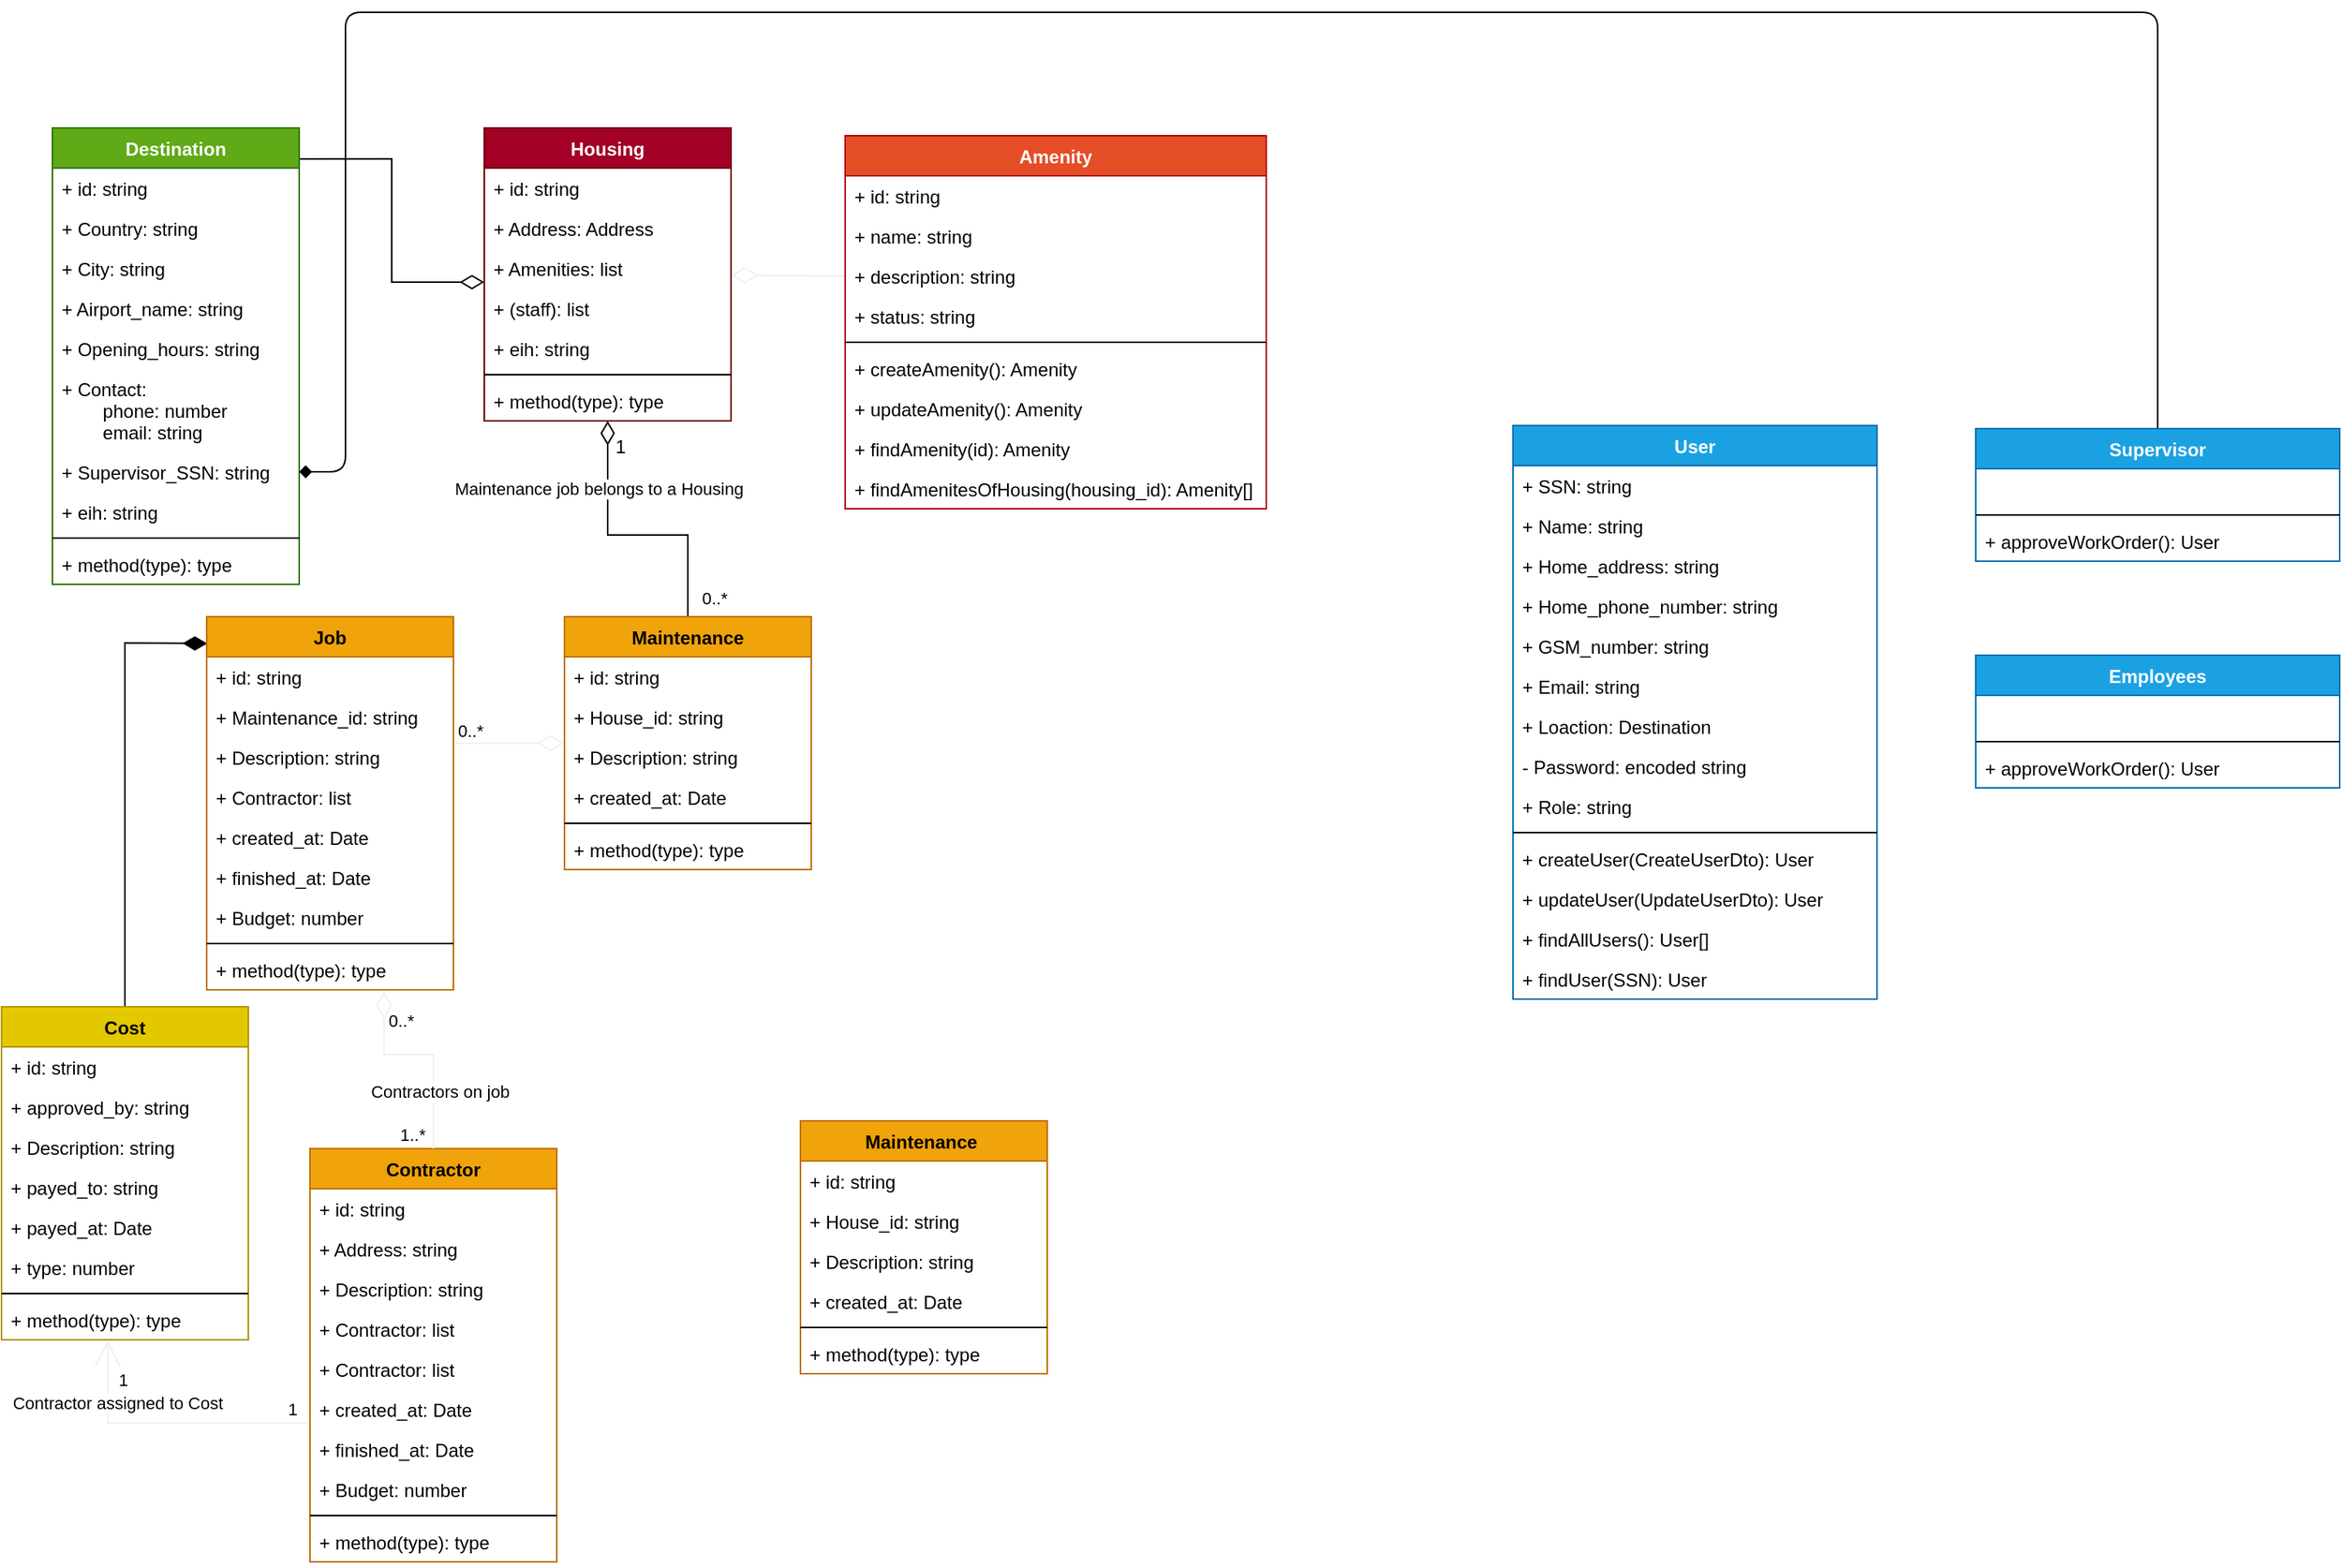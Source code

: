 <mxfile>
    <diagram id="9KU0bBCEW-RaKqwevqUj" name="Page-1">
        <mxGraphModel dx="543" dy="1489" grid="0" gridSize="10" guides="1" tooltips="1" connect="1" arrows="1" fold="1" page="1" pageScale="1" pageWidth="850" pageHeight="1100" math="0" shadow="0">
            <root>
                <mxCell id="0"/>
                <mxCell id="1" parent="0"/>
                <mxCell id="xqXcfZDND8LfCUrQlwkF-1" value="User" style="swimlane;fontStyle=1;align=center;verticalAlign=top;childLayout=stackLayout;horizontal=1;startSize=26;horizontalStack=0;resizeParent=1;resizeParentMax=0;resizeLast=0;collapsible=1;marginBottom=0;fillColor=#1ba1e2;strokeColor=#006EAF;fontColor=#ffffff;" parent="1" vertex="1">
                    <mxGeometry x="1007" y="268" width="236" height="372" as="geometry"/>
                </mxCell>
                <mxCell id="xqXcfZDND8LfCUrQlwkF-2" value="+ SSN: string" style="text;strokeColor=none;fillColor=none;align=left;verticalAlign=top;spacingLeft=4;spacingRight=4;overflow=hidden;rotatable=0;points=[[0,0.5],[1,0.5]];portConstraint=eastwest;" parent="xqXcfZDND8LfCUrQlwkF-1" vertex="1">
                    <mxGeometry y="26" width="236" height="26" as="geometry"/>
                </mxCell>
                <mxCell id="xqXcfZDND8LfCUrQlwkF-5" value="+ Name: string" style="text;strokeColor=none;fillColor=none;align=left;verticalAlign=top;spacingLeft=4;spacingRight=4;overflow=hidden;rotatable=0;points=[[0,0.5],[1,0.5]];portConstraint=eastwest;" parent="xqXcfZDND8LfCUrQlwkF-1" vertex="1">
                    <mxGeometry y="52" width="236" height="26" as="geometry"/>
                </mxCell>
                <mxCell id="61" value="+ Home_address: string" style="text;strokeColor=none;fillColor=none;align=left;verticalAlign=top;spacingLeft=4;spacingRight=4;overflow=hidden;rotatable=0;points=[[0,0.5],[1,0.5]];portConstraint=eastwest;" vertex="1" parent="xqXcfZDND8LfCUrQlwkF-1">
                    <mxGeometry y="78" width="236" height="26" as="geometry"/>
                </mxCell>
                <mxCell id="63" value="+ Home_phone_number: string" style="text;strokeColor=none;fillColor=none;align=left;verticalAlign=top;spacingLeft=4;spacingRight=4;overflow=hidden;rotatable=0;points=[[0,0.5],[1,0.5]];portConstraint=eastwest;" vertex="1" parent="xqXcfZDND8LfCUrQlwkF-1">
                    <mxGeometry y="104" width="236" height="26" as="geometry"/>
                </mxCell>
                <mxCell id="64" value="+ GSM_number: string" style="text;strokeColor=none;fillColor=none;align=left;verticalAlign=top;spacingLeft=4;spacingRight=4;overflow=hidden;rotatable=0;points=[[0,0.5],[1,0.5]];portConstraint=eastwest;" vertex="1" parent="xqXcfZDND8LfCUrQlwkF-1">
                    <mxGeometry y="130" width="236" height="26" as="geometry"/>
                </mxCell>
                <mxCell id="65" value="+ Email: string" style="text;strokeColor=none;fillColor=none;align=left;verticalAlign=top;spacingLeft=4;spacingRight=4;overflow=hidden;rotatable=0;points=[[0,0.5],[1,0.5]];portConstraint=eastwest;" vertex="1" parent="xqXcfZDND8LfCUrQlwkF-1">
                    <mxGeometry y="156" width="236" height="26" as="geometry"/>
                </mxCell>
                <mxCell id="66" value="+ Loaction: Destination" style="text;strokeColor=none;fillColor=none;align=left;verticalAlign=top;spacingLeft=4;spacingRight=4;overflow=hidden;rotatable=0;points=[[0,0.5],[1,0.5]];portConstraint=eastwest;" vertex="1" parent="xqXcfZDND8LfCUrQlwkF-1">
                    <mxGeometry y="182" width="236" height="26" as="geometry"/>
                </mxCell>
                <mxCell id="xqXcfZDND8LfCUrQlwkF-6" value="- Password: encoded string" style="text;strokeColor=none;fillColor=none;align=left;verticalAlign=top;spacingLeft=4;spacingRight=4;overflow=hidden;rotatable=0;points=[[0,0.5],[1,0.5]];portConstraint=eastwest;" parent="xqXcfZDND8LfCUrQlwkF-1" vertex="1">
                    <mxGeometry y="208" width="236" height="26" as="geometry"/>
                </mxCell>
                <mxCell id="xqXcfZDND8LfCUrQlwkF-7" value="+ Role: string" style="text;strokeColor=none;fillColor=none;align=left;verticalAlign=top;spacingLeft=4;spacingRight=4;overflow=hidden;rotatable=0;points=[[0,0.5],[1,0.5]];portConstraint=eastwest;" parent="xqXcfZDND8LfCUrQlwkF-1" vertex="1">
                    <mxGeometry y="234" width="236" height="26" as="geometry"/>
                </mxCell>
                <mxCell id="xqXcfZDND8LfCUrQlwkF-3" value="" style="line;strokeWidth=1;fillColor=none;align=left;verticalAlign=middle;spacingTop=-1;spacingLeft=3;spacingRight=3;rotatable=0;labelPosition=right;points=[];portConstraint=eastwest;" parent="xqXcfZDND8LfCUrQlwkF-1" vertex="1">
                    <mxGeometry y="260" width="236" height="8" as="geometry"/>
                </mxCell>
                <mxCell id="xqXcfZDND8LfCUrQlwkF-4" value="+ createUser(CreateUserDto): User" style="text;strokeColor=none;fillColor=none;align=left;verticalAlign=top;spacingLeft=4;spacingRight=4;overflow=hidden;rotatable=0;points=[[0,0.5],[1,0.5]];portConstraint=eastwest;" parent="xqXcfZDND8LfCUrQlwkF-1" vertex="1">
                    <mxGeometry y="268" width="236" height="26" as="geometry"/>
                </mxCell>
                <mxCell id="28" value="+ updateUser(UpdateUserDto): User" style="text;strokeColor=none;fillColor=none;align=left;verticalAlign=top;spacingLeft=4;spacingRight=4;overflow=hidden;rotatable=0;points=[[0,0.5],[1,0.5]];portConstraint=eastwest;" vertex="1" parent="xqXcfZDND8LfCUrQlwkF-1">
                    <mxGeometry y="294" width="236" height="26" as="geometry"/>
                </mxCell>
                <mxCell id="29" value="+ findAllUsers(): User[]" style="text;strokeColor=none;fillColor=none;align=left;verticalAlign=top;spacingLeft=4;spacingRight=4;overflow=hidden;rotatable=0;points=[[0,0.5],[1,0.5]];portConstraint=eastwest;" vertex="1" parent="xqXcfZDND8LfCUrQlwkF-1">
                    <mxGeometry y="320" width="236" height="26" as="geometry"/>
                </mxCell>
                <mxCell id="30" value="+ findUser(SSN): User" style="text;strokeColor=none;fillColor=none;align=left;verticalAlign=top;spacingLeft=4;spacingRight=4;overflow=hidden;rotatable=0;points=[[0,0.5],[1,0.5]];portConstraint=eastwest;" vertex="1" parent="xqXcfZDND8LfCUrQlwkF-1">
                    <mxGeometry y="346" width="236" height="26" as="geometry"/>
                </mxCell>
                <mxCell id="12" style="edgeStyle=none;html=1;entryX=0.5;entryY=0;entryDx=0;entryDy=0;startArrow=diamondThin;startFill=0;endArrow=none;endFill=0;endSize=14;startSize=13;rounded=0;" edge="1" parent="1" source="xqXcfZDND8LfCUrQlwkF-8" target="xqXcfZDND8LfCUrQlwkF-35">
                    <mxGeometry relative="1" as="geometry">
                        <Array as="points">
                            <mxPoint x="420" y="339"/>
                            <mxPoint x="472" y="339"/>
                        </Array>
                    </mxGeometry>
                </mxCell>
                <mxCell id="79" style="edgeStyle=none;rounded=0;jumpStyle=line;html=1;entryX=0;entryY=0.5;entryDx=0;entryDy=0;fontSize=11;startArrow=diamondThin;startFill=0;endArrow=none;endFill=0;startSize=15;endSize=16;strokeColor=#f0f0f0;" edge="1" parent="1" source="xqXcfZDND8LfCUrQlwkF-8" target="70">
                    <mxGeometry relative="1" as="geometry"/>
                </mxCell>
                <mxCell id="xqXcfZDND8LfCUrQlwkF-8" value="Housing" style="swimlane;fontStyle=1;align=center;verticalAlign=top;childLayout=stackLayout;horizontal=1;startSize=26;horizontalStack=0;resizeParent=1;resizeParentMax=0;resizeLast=0;collapsible=1;marginBottom=0;fillColor=#a20025;strokeColor=#6F0000;fontColor=#ffffff;" parent="1" vertex="1">
                    <mxGeometry x="340" y="75" width="160" height="190" as="geometry"/>
                </mxCell>
                <mxCell id="xqXcfZDND8LfCUrQlwkF-15" value="+ id: string" style="text;strokeColor=none;fillColor=none;align=left;verticalAlign=top;spacingLeft=4;spacingRight=4;overflow=hidden;rotatable=0;points=[[0,0.5],[1,0.5]];portConstraint=eastwest;" parent="xqXcfZDND8LfCUrQlwkF-8" vertex="1">
                    <mxGeometry y="26" width="160" height="26" as="geometry"/>
                </mxCell>
                <mxCell id="xqXcfZDND8LfCUrQlwkF-9" value="+ Address: Address" style="text;strokeColor=none;fillColor=none;align=left;verticalAlign=top;spacingLeft=4;spacingRight=4;overflow=hidden;rotatable=0;points=[[0,0.5],[1,0.5]];portConstraint=eastwest;" parent="xqXcfZDND8LfCUrQlwkF-8" vertex="1">
                    <mxGeometry y="52" width="160" height="26" as="geometry"/>
                </mxCell>
                <mxCell id="xqXcfZDND8LfCUrQlwkF-10" value="+ Amenities: list" style="text;strokeColor=none;fillColor=none;align=left;verticalAlign=top;spacingLeft=4;spacingRight=4;overflow=hidden;rotatable=0;points=[[0,0.5],[1,0.5]];portConstraint=eastwest;" parent="xqXcfZDND8LfCUrQlwkF-8" vertex="1">
                    <mxGeometry y="78" width="160" height="26" as="geometry"/>
                </mxCell>
                <mxCell id="xqXcfZDND8LfCUrQlwkF-11" value="+ (staff): list" style="text;strokeColor=none;fillColor=none;align=left;verticalAlign=top;spacingLeft=4;spacingRight=4;overflow=hidden;rotatable=0;points=[[0,0.5],[1,0.5]];portConstraint=eastwest;" parent="xqXcfZDND8LfCUrQlwkF-8" vertex="1">
                    <mxGeometry y="104" width="160" height="26" as="geometry"/>
                </mxCell>
                <mxCell id="xqXcfZDND8LfCUrQlwkF-12" value="+ eih: string" style="text;strokeColor=none;fillColor=none;align=left;verticalAlign=top;spacingLeft=4;spacingRight=4;overflow=hidden;rotatable=0;points=[[0,0.5],[1,0.5]];portConstraint=eastwest;" parent="xqXcfZDND8LfCUrQlwkF-8" vertex="1">
                    <mxGeometry y="130" width="160" height="26" as="geometry"/>
                </mxCell>
                <mxCell id="xqXcfZDND8LfCUrQlwkF-13" value="" style="line;strokeWidth=1;fillColor=none;align=left;verticalAlign=middle;spacingTop=-1;spacingLeft=3;spacingRight=3;rotatable=0;labelPosition=right;points=[];portConstraint=eastwest;" parent="xqXcfZDND8LfCUrQlwkF-8" vertex="1">
                    <mxGeometry y="156" width="160" height="8" as="geometry"/>
                </mxCell>
                <mxCell id="xqXcfZDND8LfCUrQlwkF-14" value="+ method(type): type" style="text;strokeColor=none;fillColor=none;align=left;verticalAlign=top;spacingLeft=4;spacingRight=4;overflow=hidden;rotatable=0;points=[[0,0.5],[1,0.5]];portConstraint=eastwest;" parent="xqXcfZDND8LfCUrQlwkF-8" vertex="1">
                    <mxGeometry y="164" width="160" height="26" as="geometry"/>
                </mxCell>
                <mxCell id="xqXcfZDND8LfCUrQlwkF-16" value="Destination" style="swimlane;fontStyle=1;align=center;verticalAlign=top;childLayout=stackLayout;horizontal=1;startSize=26;horizontalStack=0;resizeParent=1;resizeParentMax=0;resizeLast=0;collapsible=1;marginBottom=0;fillColor=#60a917;strokeColor=#2D7600;fontColor=#ffffff;" parent="1" vertex="1">
                    <mxGeometry x="60" y="75" width="160" height="296" as="geometry"/>
                </mxCell>
                <mxCell id="xqXcfZDND8LfCUrQlwkF-17" value="+ id: string" style="text;strokeColor=none;fillColor=none;align=left;verticalAlign=top;spacingLeft=4;spacingRight=4;overflow=hidden;rotatable=0;points=[[0,0.5],[1,0.5]];portConstraint=eastwest;" parent="xqXcfZDND8LfCUrQlwkF-16" vertex="1">
                    <mxGeometry y="26" width="160" height="26" as="geometry"/>
                </mxCell>
                <mxCell id="xqXcfZDND8LfCUrQlwkF-18" value="+ Country: string" style="text;strokeColor=none;fillColor=none;align=left;verticalAlign=top;spacingLeft=4;spacingRight=4;overflow=hidden;rotatable=0;points=[[0,0.5],[1,0.5]];portConstraint=eastwest;" parent="xqXcfZDND8LfCUrQlwkF-16" vertex="1">
                    <mxGeometry y="52" width="160" height="26" as="geometry"/>
                </mxCell>
                <mxCell id="xqXcfZDND8LfCUrQlwkF-32" value="+ City: string" style="text;strokeColor=none;fillColor=none;align=left;verticalAlign=top;spacingLeft=4;spacingRight=4;overflow=hidden;rotatable=0;points=[[0,0.5],[1,0.5]];portConstraint=eastwest;" parent="xqXcfZDND8LfCUrQlwkF-16" vertex="1">
                    <mxGeometry y="78" width="160" height="26" as="geometry"/>
                </mxCell>
                <mxCell id="xqXcfZDND8LfCUrQlwkF-34" value="+ Airport_name: string" style="text;strokeColor=none;fillColor=none;align=left;verticalAlign=top;spacingLeft=4;spacingRight=4;overflow=hidden;rotatable=0;points=[[0,0.5],[1,0.5]];portConstraint=eastwest;" parent="xqXcfZDND8LfCUrQlwkF-16" vertex="1">
                    <mxGeometry y="104" width="160" height="26" as="geometry"/>
                </mxCell>
                <mxCell id="xqXcfZDND8LfCUrQlwkF-33" value="+ Opening_hours: string" style="text;strokeColor=none;fillColor=none;align=left;verticalAlign=top;spacingLeft=4;spacingRight=4;overflow=hidden;rotatable=0;points=[[0,0.5],[1,0.5]];portConstraint=eastwest;" parent="xqXcfZDND8LfCUrQlwkF-16" vertex="1">
                    <mxGeometry y="130" width="160" height="26" as="geometry"/>
                </mxCell>
                <mxCell id="xqXcfZDND8LfCUrQlwkF-19" value="+ Contact: &#10;        phone: number&#10;        email: string" style="text;strokeColor=none;fillColor=none;align=left;verticalAlign=top;spacingLeft=4;spacingRight=4;overflow=hidden;rotatable=0;points=[[0,0.5],[1,0.5]];portConstraint=eastwest;" parent="xqXcfZDND8LfCUrQlwkF-16" vertex="1">
                    <mxGeometry y="156" width="160" height="54" as="geometry"/>
                </mxCell>
                <mxCell id="xqXcfZDND8LfCUrQlwkF-20" value="+ Supervisor_SSN: string" style="text;strokeColor=none;fillColor=none;align=left;verticalAlign=top;spacingLeft=4;spacingRight=4;overflow=hidden;rotatable=0;points=[[0,0.5],[1,0.5]];portConstraint=eastwest;" parent="xqXcfZDND8LfCUrQlwkF-16" vertex="1">
                    <mxGeometry y="210" width="160" height="26" as="geometry"/>
                </mxCell>
                <mxCell id="xqXcfZDND8LfCUrQlwkF-21" value="+ eih: string" style="text;strokeColor=none;fillColor=none;align=left;verticalAlign=top;spacingLeft=4;spacingRight=4;overflow=hidden;rotatable=0;points=[[0,0.5],[1,0.5]];portConstraint=eastwest;" parent="xqXcfZDND8LfCUrQlwkF-16" vertex="1">
                    <mxGeometry y="236" width="160" height="26" as="geometry"/>
                </mxCell>
                <mxCell id="xqXcfZDND8LfCUrQlwkF-22" value="" style="line;strokeWidth=1;fillColor=none;align=left;verticalAlign=middle;spacingTop=-1;spacingLeft=3;spacingRight=3;rotatable=0;labelPosition=right;points=[];portConstraint=eastwest;" parent="xqXcfZDND8LfCUrQlwkF-16" vertex="1">
                    <mxGeometry y="262" width="160" height="8" as="geometry"/>
                </mxCell>
                <mxCell id="xqXcfZDND8LfCUrQlwkF-23" value="+ method(type): type" style="text;strokeColor=none;fillColor=none;align=left;verticalAlign=top;spacingLeft=4;spacingRight=4;overflow=hidden;rotatable=0;points=[[0,0.5],[1,0.5]];portConstraint=eastwest;" parent="xqXcfZDND8LfCUrQlwkF-16" vertex="1">
                    <mxGeometry y="270" width="160" height="26" as="geometry"/>
                </mxCell>
                <mxCell id="15" style="edgeStyle=none;html=1;fontSize=8;startArrow=diamondThin;startFill=1;endArrow=none;endFill=0;startSize=13;endSize=14;entryX=0.5;entryY=0;entryDx=0;entryDy=0;exitX=0.002;exitY=0.072;exitDx=0;exitDy=0;exitPerimeter=0;jumpStyle=line;rounded=0;" edge="1" parent="1" source="80" target="2">
                    <mxGeometry relative="1" as="geometry">
                        <Array as="points">
                            <mxPoint x="107" y="409"/>
                        </Array>
                    </mxGeometry>
                </mxCell>
                <mxCell id="92" style="edgeStyle=none;rounded=0;jumpStyle=line;html=1;entryX=1.007;entryY=0.16;entryDx=0;entryDy=0;entryPerimeter=0;fontSize=11;startArrow=diamondThin;startFill=0;endArrow=none;endFill=0;startSize=15;endSize=16;strokeColor=#f0f0f0;" edge="1" parent="1" source="xqXcfZDND8LfCUrQlwkF-35" target="83">
                    <mxGeometry relative="1" as="geometry"/>
                </mxCell>
                <mxCell id="xqXcfZDND8LfCUrQlwkF-35" value="Maintenance" style="swimlane;fontStyle=1;align=center;verticalAlign=top;childLayout=stackLayout;horizontal=1;startSize=26;horizontalStack=0;resizeParent=1;resizeParentMax=0;resizeLast=0;collapsible=1;marginBottom=0;fillColor=#f0a30a;strokeColor=#BD7000;fontColor=#000000;" parent="1" vertex="1">
                    <mxGeometry x="392" y="392" width="160" height="164" as="geometry"/>
                </mxCell>
                <mxCell id="xqXcfZDND8LfCUrQlwkF-36" value="+ id: string" style="text;strokeColor=none;fillColor=none;align=left;verticalAlign=top;spacingLeft=4;spacingRight=4;overflow=hidden;rotatable=0;points=[[0,0.5],[1,0.5]];portConstraint=eastwest;" parent="xqXcfZDND8LfCUrQlwkF-35" vertex="1">
                    <mxGeometry y="26" width="160" height="26" as="geometry"/>
                </mxCell>
                <mxCell id="xqXcfZDND8LfCUrQlwkF-37" value="+ House_id: string" style="text;strokeColor=none;fillColor=none;align=left;verticalAlign=top;spacingLeft=4;spacingRight=4;overflow=hidden;rotatable=0;points=[[0,0.5],[1,0.5]];portConstraint=eastwest;" parent="xqXcfZDND8LfCUrQlwkF-35" vertex="1">
                    <mxGeometry y="52" width="160" height="26" as="geometry"/>
                </mxCell>
                <mxCell id="xqXcfZDND8LfCUrQlwkF-38" value="+ Description: string" style="text;strokeColor=none;fillColor=none;align=left;verticalAlign=top;spacingLeft=4;spacingRight=4;overflow=hidden;rotatable=0;points=[[0,0.5],[1,0.5]];portConstraint=eastwest;" parent="xqXcfZDND8LfCUrQlwkF-35" vertex="1">
                    <mxGeometry y="78" width="160" height="26" as="geometry"/>
                </mxCell>
                <mxCell id="xqXcfZDND8LfCUrQlwkF-40" value="+ created_at: Date" style="text;strokeColor=none;fillColor=none;align=left;verticalAlign=top;spacingLeft=4;spacingRight=4;overflow=hidden;rotatable=0;points=[[0,0.5],[1,0.5]];portConstraint=eastwest;" parent="xqXcfZDND8LfCUrQlwkF-35" vertex="1">
                    <mxGeometry y="104" width="160" height="26" as="geometry"/>
                </mxCell>
                <mxCell id="xqXcfZDND8LfCUrQlwkF-41" value="" style="line;strokeWidth=1;fillColor=none;align=left;verticalAlign=middle;spacingTop=-1;spacingLeft=3;spacingRight=3;rotatable=0;labelPosition=right;points=[];portConstraint=eastwest;" parent="xqXcfZDND8LfCUrQlwkF-35" vertex="1">
                    <mxGeometry y="130" width="160" height="8" as="geometry"/>
                </mxCell>
                <mxCell id="xqXcfZDND8LfCUrQlwkF-42" value="+ method(type): type" style="text;strokeColor=none;fillColor=none;align=left;verticalAlign=top;spacingLeft=4;spacingRight=4;overflow=hidden;rotatable=0;points=[[0,0.5],[1,0.5]];portConstraint=eastwest;" parent="xqXcfZDND8LfCUrQlwkF-35" vertex="1">
                    <mxGeometry y="138" width="160" height="26" as="geometry"/>
                </mxCell>
                <mxCell id="2" value="Cost" style="swimlane;fontStyle=1;align=center;verticalAlign=top;childLayout=stackLayout;horizontal=1;startSize=26;horizontalStack=0;resizeParent=1;resizeParentMax=0;resizeLast=0;collapsible=1;marginBottom=0;fillColor=#e3c800;strokeColor=#B09500;fontColor=#000000;" vertex="1" parent="1">
                    <mxGeometry x="27" y="645" width="160" height="216" as="geometry"/>
                </mxCell>
                <mxCell id="3" value="+ id: string" style="text;strokeColor=none;fillColor=none;align=left;verticalAlign=top;spacingLeft=4;spacingRight=4;overflow=hidden;rotatable=0;points=[[0,0.5],[1,0.5]];portConstraint=eastwest;" vertex="1" parent="2">
                    <mxGeometry y="26" width="160" height="26" as="geometry"/>
                </mxCell>
                <mxCell id="4" value="+ approved_by: string" style="text;strokeColor=none;fillColor=none;align=left;verticalAlign=top;spacingLeft=4;spacingRight=4;overflow=hidden;rotatable=0;points=[[0,0.5],[1,0.5]];portConstraint=eastwest;" vertex="1" parent="2">
                    <mxGeometry y="52" width="160" height="26" as="geometry"/>
                </mxCell>
                <mxCell id="5" value="+ Description: string" style="text;strokeColor=none;fillColor=none;align=left;verticalAlign=top;spacingLeft=4;spacingRight=4;overflow=hidden;rotatable=0;points=[[0,0.5],[1,0.5]];portConstraint=eastwest;" vertex="1" parent="2">
                    <mxGeometry y="78" width="160" height="26" as="geometry"/>
                </mxCell>
                <mxCell id="6" value="+ payed_to: string" style="text;strokeColor=none;fillColor=none;align=left;verticalAlign=top;spacingLeft=4;spacingRight=4;overflow=hidden;rotatable=0;points=[[0,0.5],[1,0.5]];portConstraint=eastwest;" vertex="1" parent="2">
                    <mxGeometry y="104" width="160" height="26" as="geometry"/>
                </mxCell>
                <mxCell id="7" value="+ payed_at: Date" style="text;strokeColor=none;fillColor=none;align=left;verticalAlign=top;spacingLeft=4;spacingRight=4;overflow=hidden;rotatable=0;points=[[0,0.5],[1,0.5]];portConstraint=eastwest;" vertex="1" parent="2">
                    <mxGeometry y="130" width="160" height="26" as="geometry"/>
                </mxCell>
                <mxCell id="9" value="+ type: number" style="text;strokeColor=none;fillColor=none;align=left;verticalAlign=top;spacingLeft=4;spacingRight=4;overflow=hidden;rotatable=0;points=[[0,0.5],[1,0.5]];portConstraint=eastwest;" vertex="1" parent="2">
                    <mxGeometry y="156" width="160" height="26" as="geometry"/>
                </mxCell>
                <mxCell id="10" value="" style="line;strokeWidth=1;fillColor=none;align=left;verticalAlign=middle;spacingTop=-1;spacingLeft=3;spacingRight=3;rotatable=0;labelPosition=right;points=[];portConstraint=eastwest;" vertex="1" parent="2">
                    <mxGeometry y="182" width="160" height="8" as="geometry"/>
                </mxCell>
                <mxCell id="11" value="+ method(type): type" style="text;strokeColor=none;fillColor=none;align=left;verticalAlign=top;spacingLeft=4;spacingRight=4;overflow=hidden;rotatable=0;points=[[0,0.5],[1,0.5]];portConstraint=eastwest;" vertex="1" parent="2">
                    <mxGeometry y="190" width="160" height="26" as="geometry"/>
                </mxCell>
                <mxCell id="13" value="0..*" style="text;html=1;resizable=0;autosize=1;align=center;verticalAlign=middle;points=[];fillColor=none;strokeColor=none;rounded=0;fontSize=11;" vertex="1" parent="1">
                    <mxGeometry x="475" y="371" width="27" height="17" as="geometry"/>
                </mxCell>
                <mxCell id="16" value="Contractor" style="swimlane;fontStyle=1;align=center;verticalAlign=top;childLayout=stackLayout;horizontal=1;startSize=26;horizontalStack=0;resizeParent=1;resizeParentMax=0;resizeLast=0;collapsible=1;marginBottom=0;fillColor=#f0a30a;strokeColor=#BD7000;fontColor=#000000;" vertex="1" parent="1">
                    <mxGeometry x="227" y="737" width="160" height="268" as="geometry"/>
                </mxCell>
                <mxCell id="17" value="+ id: string" style="text;strokeColor=none;fillColor=none;align=left;verticalAlign=top;spacingLeft=4;spacingRight=4;overflow=hidden;rotatable=0;points=[[0,0.5],[1,0.5]];portConstraint=eastwest;" vertex="1" parent="16">
                    <mxGeometry y="26" width="160" height="26" as="geometry"/>
                </mxCell>
                <mxCell id="18" value="+ Address: string" style="text;strokeColor=none;fillColor=none;align=left;verticalAlign=top;spacingLeft=4;spacingRight=4;overflow=hidden;rotatable=0;points=[[0,0.5],[1,0.5]];portConstraint=eastwest;" vertex="1" parent="16">
                    <mxGeometry y="52" width="160" height="26" as="geometry"/>
                </mxCell>
                <mxCell id="19" value="+ Description: string" style="text;strokeColor=none;fillColor=none;align=left;verticalAlign=top;spacingLeft=4;spacingRight=4;overflow=hidden;rotatable=0;points=[[0,0.5],[1,0.5]];portConstraint=eastwest;" vertex="1" parent="16">
                    <mxGeometry y="78" width="160" height="26" as="geometry"/>
                </mxCell>
                <mxCell id="36" value="+ Contractor: list" style="text;strokeColor=none;fillColor=none;align=left;verticalAlign=top;spacingLeft=4;spacingRight=4;overflow=hidden;rotatable=0;points=[[0,0.5],[1,0.5]];portConstraint=eastwest;" vertex="1" parent="16">
                    <mxGeometry y="104" width="160" height="26" as="geometry"/>
                </mxCell>
                <mxCell id="20" value="+ Contractor: list" style="text;strokeColor=none;fillColor=none;align=left;verticalAlign=top;spacingLeft=4;spacingRight=4;overflow=hidden;rotatable=0;points=[[0,0.5],[1,0.5]];portConstraint=eastwest;" vertex="1" parent="16">
                    <mxGeometry y="130" width="160" height="26" as="geometry"/>
                </mxCell>
                <mxCell id="21" value="+ created_at: Date" style="text;strokeColor=none;fillColor=none;align=left;verticalAlign=top;spacingLeft=4;spacingRight=4;overflow=hidden;rotatable=0;points=[[0,0.5],[1,0.5]];portConstraint=eastwest;" vertex="1" parent="16">
                    <mxGeometry y="156" width="160" height="26" as="geometry"/>
                </mxCell>
                <mxCell id="22" value="+ finished_at: Date" style="text;strokeColor=none;fillColor=none;align=left;verticalAlign=top;spacingLeft=4;spacingRight=4;overflow=hidden;rotatable=0;points=[[0,0.5],[1,0.5]];portConstraint=eastwest;" vertex="1" parent="16">
                    <mxGeometry y="182" width="160" height="26" as="geometry"/>
                </mxCell>
                <mxCell id="23" value="+ Budget: number" style="text;strokeColor=none;fillColor=none;align=left;verticalAlign=top;spacingLeft=4;spacingRight=4;overflow=hidden;rotatable=0;points=[[0,0.5],[1,0.5]];portConstraint=eastwest;" vertex="1" parent="16">
                    <mxGeometry y="208" width="160" height="26" as="geometry"/>
                </mxCell>
                <mxCell id="24" value="" style="line;strokeWidth=1;fillColor=none;align=left;verticalAlign=middle;spacingTop=-1;spacingLeft=3;spacingRight=3;rotatable=0;labelPosition=right;points=[];portConstraint=eastwest;" vertex="1" parent="16">
                    <mxGeometry y="234" width="160" height="8" as="geometry"/>
                </mxCell>
                <mxCell id="25" value="+ method(type): type" style="text;strokeColor=none;fillColor=none;align=left;verticalAlign=top;spacingLeft=4;spacingRight=4;overflow=hidden;rotatable=0;points=[[0,0.5],[1,0.5]];portConstraint=eastwest;" vertex="1" parent="16">
                    <mxGeometry y="242" width="160" height="26" as="geometry"/>
                </mxCell>
                <mxCell id="26" value="&lt;font style=&quot;font-size: 12px&quot;&gt;1&lt;/font&gt;" style="text;html=1;resizable=0;autosize=1;align=center;verticalAlign=middle;points=[];fillColor=none;strokeColor=none;rounded=0;fontSize=8;" vertex="1" parent="1">
                    <mxGeometry x="419" y="274" width="17" height="16" as="geometry"/>
                </mxCell>
                <mxCell id="27" style="edgeStyle=none;html=1;entryX=1.003;entryY=0.068;entryDx=0;entryDy=0;startArrow=diamondThin;startFill=0;endArrow=none;endFill=0;endSize=14;startSize=13;entryPerimeter=0;rounded=0;" edge="1" parent="1" target="xqXcfZDND8LfCUrQlwkF-16">
                    <mxGeometry relative="1" as="geometry">
                        <mxPoint x="340" y="175" as="sourcePoint"/>
                        <mxPoint x="420" y="356" as="targetPoint"/>
                        <Array as="points">
                            <mxPoint x="280" y="175"/>
                            <mxPoint x="280" y="95"/>
                        </Array>
                    </mxGeometry>
                </mxCell>
                <mxCell id="32" value="" style="endArrow=none;html=1;fontSize=11;startSize=15;endSize=16;strokeColor=#f0f0f0;endFill=0;startArrow=open;startFill=0;exitX=0.43;exitY=1.01;exitDx=0;exitDy=0;exitPerimeter=0;rounded=0;" edge="1" parent="1" source="11">
                    <mxGeometry relative="1" as="geometry">
                        <mxPoint x="107" y="902" as="sourcePoint"/>
                        <mxPoint x="225" y="915" as="targetPoint"/>
                        <Array as="points">
                            <mxPoint x="96" y="915"/>
                        </Array>
                    </mxGeometry>
                </mxCell>
                <mxCell id="33" value="Contractor assigned to Cost" style="edgeLabel;resizable=0;html=1;align=center;verticalAlign=middle;" connectable="0" vertex="1" parent="32">
                    <mxGeometry relative="1" as="geometry">
                        <mxPoint x="-32" y="-13" as="offset"/>
                    </mxGeometry>
                </mxCell>
                <mxCell id="34" value="1" style="edgeLabel;resizable=0;html=1;align=left;verticalAlign=bottom;" connectable="0" vertex="1" parent="32">
                    <mxGeometry x="-1" relative="1" as="geometry">
                        <mxPoint x="5" y="34" as="offset"/>
                    </mxGeometry>
                </mxCell>
                <mxCell id="35" value="1" style="edgeLabel;resizable=0;html=1;align=right;verticalAlign=bottom;" connectable="0" vertex="1" parent="32">
                    <mxGeometry x="1" relative="1" as="geometry">
                        <mxPoint x="-5" y="-1" as="offset"/>
                    </mxGeometry>
                </mxCell>
                <mxCell id="37" value="" style="endArrow=none;html=1;fontSize=11;startSize=15;endSize=16;strokeColor=#f0f0f0;endFill=0;startArrow=diamondThin;startFill=0;rounded=0;entryX=0.5;entryY=0;entryDx=0;entryDy=0;" edge="1" parent="1" target="16">
                    <mxGeometry relative="1" as="geometry">
                        <mxPoint x="275" y="635" as="sourcePoint"/>
                        <mxPoint x="304" y="734" as="targetPoint"/>
                        <Array as="points">
                            <mxPoint x="275" y="675.99"/>
                            <mxPoint x="307" y="676"/>
                        </Array>
                    </mxGeometry>
                </mxCell>
                <mxCell id="38" value="Contractors on job" style="edgeLabel;resizable=0;html=1;align=center;verticalAlign=middle;" connectable="0" vertex="1" parent="37">
                    <mxGeometry relative="1" as="geometry">
                        <mxPoint x="10" y="24" as="offset"/>
                    </mxGeometry>
                </mxCell>
                <mxCell id="39" value="0..*" style="edgeLabel;resizable=0;html=1;align=left;verticalAlign=bottom;" connectable="0" vertex="1" parent="37">
                    <mxGeometry x="-1" relative="1" as="geometry">
                        <mxPoint x="1" y="27" as="offset"/>
                    </mxGeometry>
                </mxCell>
                <mxCell id="40" value="1..*" style="edgeLabel;resizable=0;html=1;align=right;verticalAlign=bottom;" connectable="0" vertex="1" parent="37">
                    <mxGeometry x="1" relative="1" as="geometry">
                        <mxPoint x="-5" y="-1" as="offset"/>
                    </mxGeometry>
                </mxCell>
                <mxCell id="41" value="Maintenance job belongs to a Housing" style="edgeLabel;resizable=0;html=1;align=center;verticalAlign=middle;" connectable="0" vertex="1" parent="37">
                    <mxGeometry relative="1" as="geometry">
                        <mxPoint x="113" y="-367" as="offset"/>
                    </mxGeometry>
                </mxCell>
                <mxCell id="93" value="0..*" style="edgeLabel;resizable=0;html=1;align=left;verticalAlign=bottom;" connectable="0" vertex="1" parent="37">
                    <mxGeometry x="-1" relative="1" as="geometry">
                        <mxPoint x="46" y="-161" as="offset"/>
                    </mxGeometry>
                </mxCell>
                <mxCell id="90" style="edgeStyle=none;html=1;entryX=1;entryY=0.5;entryDx=0;entryDy=0;endArrow=diamond;endFill=1;" edge="1" parent="1" source="42" target="xqXcfZDND8LfCUrQlwkF-20">
                    <mxGeometry relative="1" as="geometry">
                        <mxPoint x="256" y="302" as="targetPoint"/>
                        <Array as="points">
                            <mxPoint x="1425"/>
                            <mxPoint x="250"/>
                            <mxPoint x="250" y="298"/>
                        </Array>
                    </mxGeometry>
                </mxCell>
                <mxCell id="42" value="Supervisor" style="swimlane;fontStyle=1;align=center;verticalAlign=top;childLayout=stackLayout;horizontal=1;startSize=26;horizontalStack=0;resizeParent=1;resizeParentMax=0;resizeLast=0;collapsible=1;marginBottom=0;fillColor=#1ba1e2;strokeColor=#006EAF;fontColor=#ffffff;" vertex="1" parent="1">
                    <mxGeometry x="1307" y="270" width="236" height="86" as="geometry"/>
                </mxCell>
                <mxCell id="43" value=" " style="text;strokeColor=none;fillColor=none;align=left;verticalAlign=top;spacingLeft=4;spacingRight=4;overflow=hidden;rotatable=0;points=[[0,0.5],[1,0.5]];portConstraint=eastwest;" vertex="1" parent="42">
                    <mxGeometry y="26" width="236" height="26" as="geometry"/>
                </mxCell>
                <mxCell id="47" value="" style="line;strokeWidth=1;fillColor=none;align=left;verticalAlign=middle;spacingTop=-1;spacingLeft=3;spacingRight=3;rotatable=0;labelPosition=right;points=[];portConstraint=eastwest;" vertex="1" parent="42">
                    <mxGeometry y="52" width="236" height="8" as="geometry"/>
                </mxCell>
                <mxCell id="51" value="+ approveWorkOrder(): User" style="text;strokeColor=none;fillColor=none;align=left;verticalAlign=top;spacingLeft=4;spacingRight=4;overflow=hidden;rotatable=0;points=[[0,0.5],[1,0.5]];portConstraint=eastwest;" vertex="1" parent="42">
                    <mxGeometry y="60" width="236" height="26" as="geometry"/>
                </mxCell>
                <mxCell id="54" value="Employees" style="swimlane;fontStyle=1;align=center;verticalAlign=top;childLayout=stackLayout;horizontal=1;startSize=26;horizontalStack=0;resizeParent=1;resizeParentMax=0;resizeLast=0;collapsible=1;marginBottom=0;fillColor=#1ba1e2;strokeColor=#006EAF;fontColor=#ffffff;" vertex="1" parent="1">
                    <mxGeometry x="1307" y="417" width="236" height="86" as="geometry"/>
                </mxCell>
                <mxCell id="60" value=" " style="text;strokeColor=none;fillColor=none;align=left;verticalAlign=top;spacingLeft=4;spacingRight=4;overflow=hidden;rotatable=0;points=[[0,0.5],[1,0.5]];portConstraint=eastwest;" vertex="1" parent="54">
                    <mxGeometry y="26" width="236" height="26" as="geometry"/>
                </mxCell>
                <mxCell id="56" value="" style="line;strokeWidth=1;fillColor=none;align=left;verticalAlign=middle;spacingTop=-1;spacingLeft=3;spacingRight=3;rotatable=0;labelPosition=right;points=[];portConstraint=eastwest;" vertex="1" parent="54">
                    <mxGeometry y="52" width="236" height="8" as="geometry"/>
                </mxCell>
                <mxCell id="57" value="+ approveWorkOrder(): User" style="text;strokeColor=none;fillColor=none;align=left;verticalAlign=top;spacingLeft=4;spacingRight=4;overflow=hidden;rotatable=0;points=[[0,0.5],[1,0.5]];portConstraint=eastwest;" vertex="1" parent="54">
                    <mxGeometry y="60" width="236" height="26" as="geometry"/>
                </mxCell>
                <mxCell id="67" value="Amenity" style="swimlane;fontStyle=1;align=center;verticalAlign=top;childLayout=stackLayout;horizontal=1;startSize=26;horizontalStack=0;resizeParent=1;resizeParentMax=0;resizeLast=0;collapsible=1;marginBottom=0;strokeColor=#B20000;fontColor=#ffffff;fillColor=#E54D27;" vertex="1" parent="1">
                    <mxGeometry x="574" y="80" width="273" height="242" as="geometry"/>
                </mxCell>
                <mxCell id="68" value="+ id: string" style="text;strokeColor=none;fillColor=none;align=left;verticalAlign=top;spacingLeft=4;spacingRight=4;overflow=hidden;rotatable=0;points=[[0,0.5],[1,0.5]];portConstraint=eastwest;" vertex="1" parent="67">
                    <mxGeometry y="26" width="273" height="26" as="geometry"/>
                </mxCell>
                <mxCell id="69" value="+ name: string" style="text;strokeColor=none;fillColor=none;align=left;verticalAlign=top;spacingLeft=4;spacingRight=4;overflow=hidden;rotatable=0;points=[[0,0.5],[1,0.5]];portConstraint=eastwest;" vertex="1" parent="67">
                    <mxGeometry y="52" width="273" height="26" as="geometry"/>
                </mxCell>
                <mxCell id="70" value="+ description: string" style="text;strokeColor=none;fillColor=none;align=left;verticalAlign=top;spacingLeft=4;spacingRight=4;overflow=hidden;rotatable=0;points=[[0,0.5],[1,0.5]];portConstraint=eastwest;" vertex="1" parent="67">
                    <mxGeometry y="78" width="273" height="26" as="geometry"/>
                </mxCell>
                <mxCell id="72" value="+ status: string" style="text;strokeColor=none;fillColor=none;align=left;verticalAlign=top;spacingLeft=4;spacingRight=4;overflow=hidden;rotatable=0;points=[[0,0.5],[1,0.5]];portConstraint=eastwest;" vertex="1" parent="67">
                    <mxGeometry y="104" width="273" height="26" as="geometry"/>
                </mxCell>
                <mxCell id="73" value="" style="line;strokeWidth=1;fillColor=none;align=left;verticalAlign=middle;spacingTop=-1;spacingLeft=3;spacingRight=3;rotatable=0;labelPosition=right;points=[];portConstraint=eastwest;" vertex="1" parent="67">
                    <mxGeometry y="130" width="273" height="8" as="geometry"/>
                </mxCell>
                <mxCell id="74" value="+ createAmenity(): Amenity" style="text;strokeColor=none;fillColor=none;align=left;verticalAlign=top;spacingLeft=4;spacingRight=4;overflow=hidden;rotatable=0;points=[[0,0.5],[1,0.5]];portConstraint=eastwest;" vertex="1" parent="67">
                    <mxGeometry y="138" width="273" height="26" as="geometry"/>
                </mxCell>
                <mxCell id="75" value="+ updateAmenity(): Amenity" style="text;strokeColor=none;fillColor=none;align=left;verticalAlign=top;spacingLeft=4;spacingRight=4;overflow=hidden;rotatable=0;points=[[0,0.5],[1,0.5]];portConstraint=eastwest;" vertex="1" parent="67">
                    <mxGeometry y="164" width="273" height="26" as="geometry"/>
                </mxCell>
                <mxCell id="76" value="+ findAmenity(id): Amenity" style="text;strokeColor=none;fillColor=none;align=left;verticalAlign=top;spacingLeft=4;spacingRight=4;overflow=hidden;rotatable=0;points=[[0,0.5],[1,0.5]];portConstraint=eastwest;" vertex="1" parent="67">
                    <mxGeometry y="190" width="273" height="26" as="geometry"/>
                </mxCell>
                <mxCell id="77" value="+ findAmenitesOfHousing(housing_id): Amenity[]" style="text;strokeColor=none;fillColor=none;align=left;verticalAlign=top;spacingLeft=4;spacingRight=4;overflow=hidden;rotatable=0;points=[[0,0.5],[1,0.5]];portConstraint=eastwest;" vertex="1" parent="67">
                    <mxGeometry y="216" width="273" height="26" as="geometry"/>
                </mxCell>
                <mxCell id="80" value="Job" style="swimlane;fontStyle=1;align=center;verticalAlign=top;childLayout=stackLayout;horizontal=1;startSize=26;horizontalStack=0;resizeParent=1;resizeParentMax=0;resizeLast=0;collapsible=1;marginBottom=0;fillColor=#f0a30a;strokeColor=#BD7000;fontColor=#000000;" vertex="1" parent="1">
                    <mxGeometry x="160" y="392" width="160" height="242" as="geometry"/>
                </mxCell>
                <mxCell id="81" value="+ id: string" style="text;strokeColor=none;fillColor=none;align=left;verticalAlign=top;spacingLeft=4;spacingRight=4;overflow=hidden;rotatable=0;points=[[0,0.5],[1,0.5]];portConstraint=eastwest;" vertex="1" parent="80">
                    <mxGeometry y="26" width="160" height="26" as="geometry"/>
                </mxCell>
                <mxCell id="82" value="+ Maintenance_id: string" style="text;strokeColor=none;fillColor=none;align=left;verticalAlign=top;spacingLeft=4;spacingRight=4;overflow=hidden;rotatable=0;points=[[0,0.5],[1,0.5]];portConstraint=eastwest;" vertex="1" parent="80">
                    <mxGeometry y="52" width="160" height="26" as="geometry"/>
                </mxCell>
                <mxCell id="83" value="+ Description: string" style="text;strokeColor=none;fillColor=none;align=left;verticalAlign=top;spacingLeft=4;spacingRight=4;overflow=hidden;rotatable=0;points=[[0,0.5],[1,0.5]];portConstraint=eastwest;" vertex="1" parent="80">
                    <mxGeometry y="78" width="160" height="26" as="geometry"/>
                </mxCell>
                <mxCell id="84" value="+ Contractor: list" style="text;strokeColor=none;fillColor=none;align=left;verticalAlign=top;spacingLeft=4;spacingRight=4;overflow=hidden;rotatable=0;points=[[0,0.5],[1,0.5]];portConstraint=eastwest;" vertex="1" parent="80">
                    <mxGeometry y="104" width="160" height="26" as="geometry"/>
                </mxCell>
                <mxCell id="85" value="+ created_at: Date" style="text;strokeColor=none;fillColor=none;align=left;verticalAlign=top;spacingLeft=4;spacingRight=4;overflow=hidden;rotatable=0;points=[[0,0.5],[1,0.5]];portConstraint=eastwest;" vertex="1" parent="80">
                    <mxGeometry y="130" width="160" height="26" as="geometry"/>
                </mxCell>
                <mxCell id="86" value="+ finished_at: Date" style="text;strokeColor=none;fillColor=none;align=left;verticalAlign=top;spacingLeft=4;spacingRight=4;overflow=hidden;rotatable=0;points=[[0,0.5],[1,0.5]];portConstraint=eastwest;" vertex="1" parent="80">
                    <mxGeometry y="156" width="160" height="26" as="geometry"/>
                </mxCell>
                <mxCell id="87" value="+ Budget: number" style="text;strokeColor=none;fillColor=none;align=left;verticalAlign=top;spacingLeft=4;spacingRight=4;overflow=hidden;rotatable=0;points=[[0,0.5],[1,0.5]];portConstraint=eastwest;" vertex="1" parent="80">
                    <mxGeometry y="182" width="160" height="26" as="geometry"/>
                </mxCell>
                <mxCell id="88" value="" style="line;strokeWidth=1;fillColor=none;align=left;verticalAlign=middle;spacingTop=-1;spacingLeft=3;spacingRight=3;rotatable=0;labelPosition=right;points=[];portConstraint=eastwest;" vertex="1" parent="80">
                    <mxGeometry y="208" width="160" height="8" as="geometry"/>
                </mxCell>
                <mxCell id="89" value="+ method(type): type" style="text;strokeColor=none;fillColor=none;align=left;verticalAlign=top;spacingLeft=4;spacingRight=4;overflow=hidden;rotatable=0;points=[[0,0.5],[1,0.5]];portConstraint=eastwest;" vertex="1" parent="80">
                    <mxGeometry y="216" width="160" height="26" as="geometry"/>
                </mxCell>
                <mxCell id="94" value="Maintenance " style="swimlane;fontStyle=1;align=center;verticalAlign=top;childLayout=stackLayout;horizontal=1;startSize=26;horizontalStack=0;resizeParent=1;resizeParentMax=0;resizeLast=0;collapsible=1;marginBottom=0;fillColor=#f0a30a;strokeColor=#BD7000;fontColor=#000000;" vertex="1" parent="1">
                    <mxGeometry x="545" y="719" width="160" height="164" as="geometry"/>
                </mxCell>
                <mxCell id="95" value="+ id: string" style="text;strokeColor=none;fillColor=none;align=left;verticalAlign=top;spacingLeft=4;spacingRight=4;overflow=hidden;rotatable=0;points=[[0,0.5],[1,0.5]];portConstraint=eastwest;" vertex="1" parent="94">
                    <mxGeometry y="26" width="160" height="26" as="geometry"/>
                </mxCell>
                <mxCell id="96" value="+ House_id: string" style="text;strokeColor=none;fillColor=none;align=left;verticalAlign=top;spacingLeft=4;spacingRight=4;overflow=hidden;rotatable=0;points=[[0,0.5],[1,0.5]];portConstraint=eastwest;" vertex="1" parent="94">
                    <mxGeometry y="52" width="160" height="26" as="geometry"/>
                </mxCell>
                <mxCell id="97" value="+ Description: string" style="text;strokeColor=none;fillColor=none;align=left;verticalAlign=top;spacingLeft=4;spacingRight=4;overflow=hidden;rotatable=0;points=[[0,0.5],[1,0.5]];portConstraint=eastwest;" vertex="1" parent="94">
                    <mxGeometry y="78" width="160" height="26" as="geometry"/>
                </mxCell>
                <mxCell id="98" value="+ created_at: Date" style="text;strokeColor=none;fillColor=none;align=left;verticalAlign=top;spacingLeft=4;spacingRight=4;overflow=hidden;rotatable=0;points=[[0,0.5],[1,0.5]];portConstraint=eastwest;" vertex="1" parent="94">
                    <mxGeometry y="104" width="160" height="26" as="geometry"/>
                </mxCell>
                <mxCell id="99" value="" style="line;strokeWidth=1;fillColor=none;align=left;verticalAlign=middle;spacingTop=-1;spacingLeft=3;spacingRight=3;rotatable=0;labelPosition=right;points=[];portConstraint=eastwest;" vertex="1" parent="94">
                    <mxGeometry y="130" width="160" height="8" as="geometry"/>
                </mxCell>
                <mxCell id="100" value="+ method(type): type" style="text;strokeColor=none;fillColor=none;align=left;verticalAlign=top;spacingLeft=4;spacingRight=4;overflow=hidden;rotatable=0;points=[[0,0.5],[1,0.5]];portConstraint=eastwest;" vertex="1" parent="94">
                    <mxGeometry y="138" width="160" height="26" as="geometry"/>
                </mxCell>
            </root>
        </mxGraphModel>
    </diagram>
</mxfile>